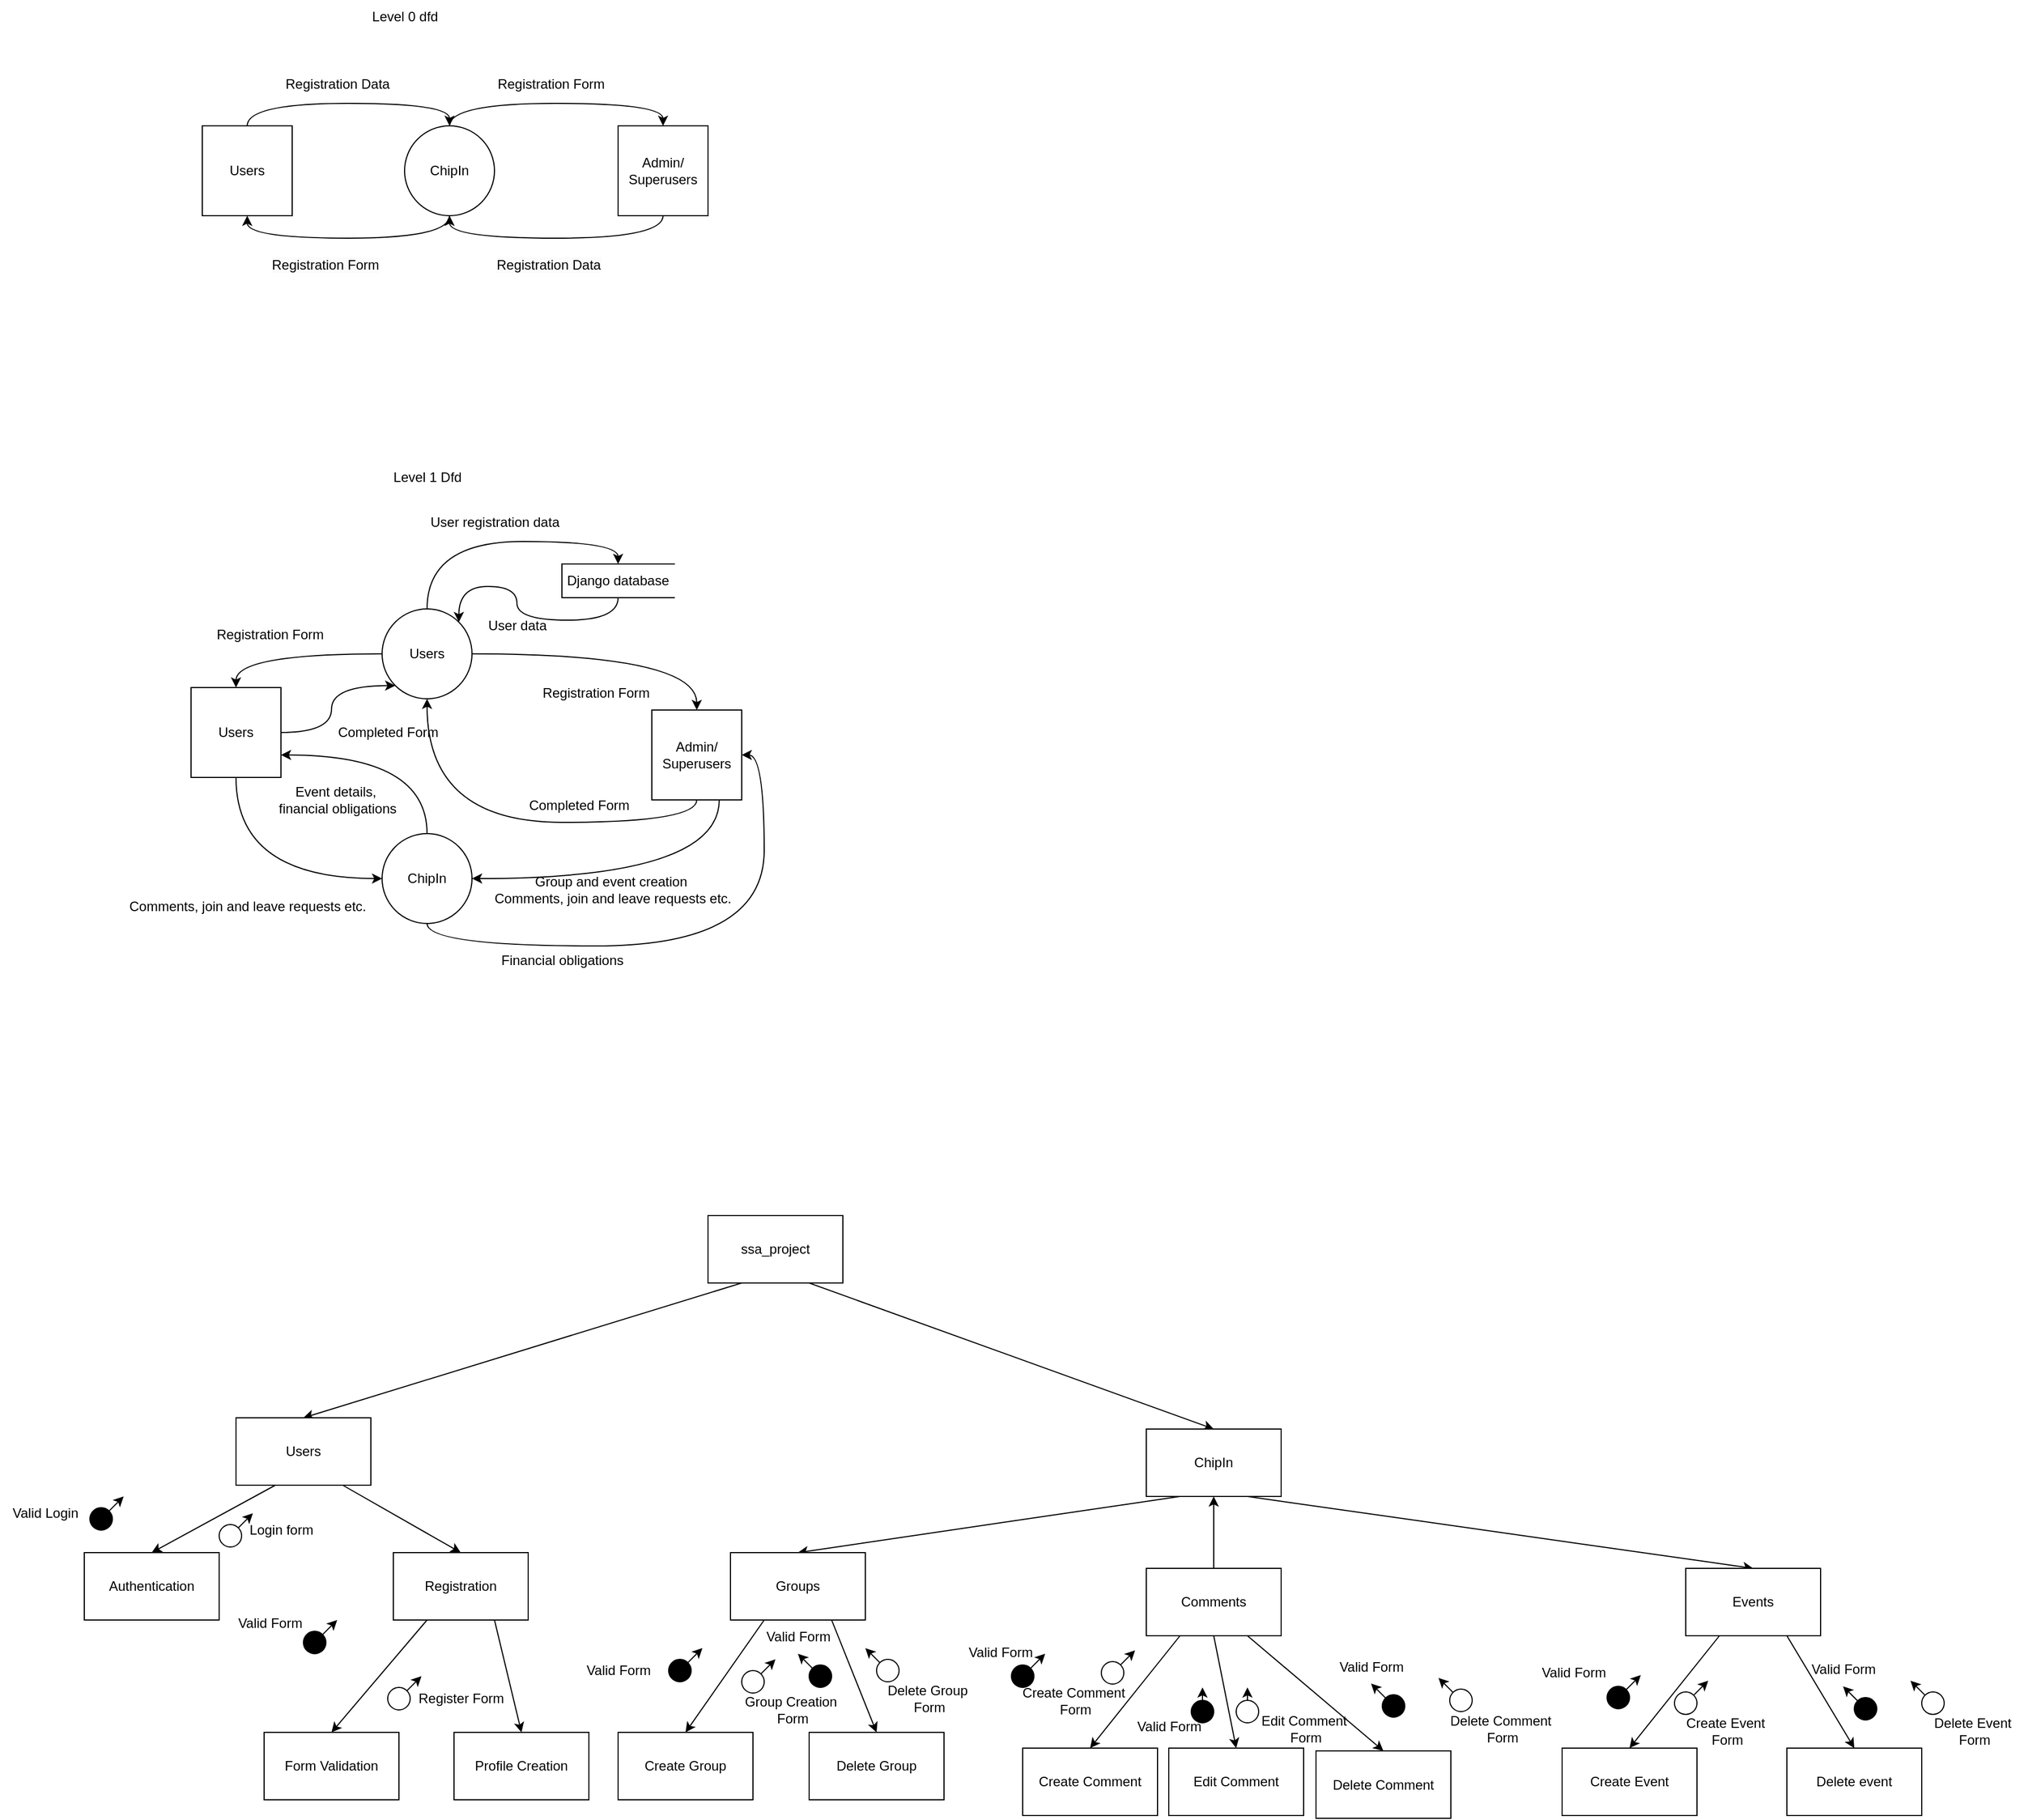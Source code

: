 <mxfile version="25.0.3">
  <diagram name="Page-1" id="mh5TE8xjFXt6lnArwRFl">
    <mxGraphModel dx="1908" dy="1236" grid="1" gridSize="10" guides="1" tooltips="1" connect="1" arrows="1" fold="1" page="1" pageScale="1" pageWidth="827" pageHeight="1169" math="0" shadow="0">
      <root>
        <mxCell id="0" />
        <mxCell id="1" parent="0" />
        <mxCell id="7SMq2916jZ5UGOuTQCkU-4" style="edgeStyle=orthogonalEdgeStyle;rounded=0;orthogonalLoop=1;jettySize=auto;html=1;exitX=0.5;exitY=0;exitDx=0;exitDy=0;entryX=0.5;entryY=0;entryDx=0;entryDy=0;curved=1;" parent="1" source="7SMq2916jZ5UGOuTQCkU-1" target="7SMq2916jZ5UGOuTQCkU-3" edge="1">
          <mxGeometry relative="1" as="geometry" />
        </mxCell>
        <mxCell id="7SMq2916jZ5UGOuTQCkU-10" style="edgeStyle=orthogonalEdgeStyle;rounded=0;orthogonalLoop=1;jettySize=auto;html=1;entryX=0.5;entryY=0;entryDx=0;entryDy=0;curved=1;exitX=0.5;exitY=0;exitDx=0;exitDy=0;" parent="1" source="7SMq2916jZ5UGOuTQCkU-2" target="7SMq2916jZ5UGOuTQCkU-1" edge="1">
          <mxGeometry relative="1" as="geometry">
            <mxPoint x="210" y="210" as="sourcePoint" />
          </mxGeometry>
        </mxCell>
        <mxCell id="7SMq2916jZ5UGOuTQCkU-1" value="ChipIn" style="ellipse;whiteSpace=wrap;html=1;aspect=fixed;" parent="1" vertex="1">
          <mxGeometry x="370" y="250" width="80" height="80" as="geometry" />
        </mxCell>
        <mxCell id="7SMq2916jZ5UGOuTQCkU-2" value="Users" style="whiteSpace=wrap;html=1;aspect=fixed;" parent="1" vertex="1">
          <mxGeometry x="190" y="250" width="80" height="80" as="geometry" />
        </mxCell>
        <mxCell id="7SMq2916jZ5UGOuTQCkU-3" value="Admin/&lt;div&gt;Superusers&lt;/div&gt;" style="whiteSpace=wrap;html=1;aspect=fixed;" parent="1" vertex="1">
          <mxGeometry x="560" y="250" width="80" height="80" as="geometry" />
        </mxCell>
        <mxCell id="7SMq2916jZ5UGOuTQCkU-7" style="edgeStyle=orthogonalEdgeStyle;rounded=0;orthogonalLoop=1;jettySize=auto;html=1;exitX=0.5;exitY=1;exitDx=0;exitDy=0;entryX=0.5;entryY=1;entryDx=0;entryDy=0;curved=1;" parent="1" source="7SMq2916jZ5UGOuTQCkU-3" target="7SMq2916jZ5UGOuTQCkU-1" edge="1">
          <mxGeometry relative="1" as="geometry">
            <mxPoint x="420" y="380" as="sourcePoint" />
            <mxPoint x="610" y="380" as="targetPoint" />
          </mxGeometry>
        </mxCell>
        <mxCell id="7SMq2916jZ5UGOuTQCkU-12" style="edgeStyle=orthogonalEdgeStyle;rounded=0;orthogonalLoop=1;jettySize=auto;html=1;exitX=0.5;exitY=1;exitDx=0;exitDy=0;entryX=0.5;entryY=1;entryDx=0;entryDy=0;curved=1;" parent="1" source="7SMq2916jZ5UGOuTQCkU-1" target="7SMq2916jZ5UGOuTQCkU-2" edge="1">
          <mxGeometry relative="1" as="geometry">
            <mxPoint x="430" y="390" as="sourcePoint" />
            <mxPoint x="250" y="390" as="targetPoint" />
          </mxGeometry>
        </mxCell>
        <mxCell id="7SMq2916jZ5UGOuTQCkU-13" value="Registration Data" style="text;html=1;align=center;verticalAlign=middle;resizable=0;points=[];autosize=1;strokeColor=none;fillColor=none;" parent="1" vertex="1">
          <mxGeometry x="250" y="198" width="120" height="30" as="geometry" />
        </mxCell>
        <mxCell id="7SMq2916jZ5UGOuTQCkU-14" value="&lt;span style=&quot;color: rgb(0, 0, 0); font-family: Helvetica; font-size: 12px; font-style: normal; font-variant-ligatures: normal; font-variant-caps: normal; font-weight: 400; letter-spacing: normal; orphans: 2; text-align: center; text-indent: 0px; text-transform: none; widows: 2; word-spacing: 0px; -webkit-text-stroke-width: 0px; white-space: nowrap; background-color: rgb(251, 251, 251); text-decoration-thickness: initial; text-decoration-style: initial; text-decoration-color: initial; display: inline !important; float: none;&quot;&gt;Registration Data&lt;/span&gt;" style="text;whiteSpace=wrap;html=1;" parent="1" vertex="1">
          <mxGeometry x="450" y="360" width="130" height="40" as="geometry" />
        </mxCell>
        <mxCell id="7SMq2916jZ5UGOuTQCkU-15" value="Registration Form" style="text;html=1;align=center;verticalAlign=middle;resizable=0;points=[];autosize=1;strokeColor=none;fillColor=none;" parent="1" vertex="1">
          <mxGeometry x="440" y="198" width="120" height="30" as="geometry" />
        </mxCell>
        <mxCell id="7SMq2916jZ5UGOuTQCkU-16" value="&lt;span style=&quot;color: rgb(0, 0, 0); font-family: Helvetica; font-size: 12px; font-style: normal; font-variant-ligatures: normal; font-variant-caps: normal; font-weight: 400; letter-spacing: normal; orphans: 2; text-align: center; text-indent: 0px; text-transform: none; widows: 2; word-spacing: 0px; -webkit-text-stroke-width: 0px; white-space: nowrap; background-color: rgb(251, 251, 251); text-decoration-thickness: initial; text-decoration-style: initial; text-decoration-color: initial; display: inline !important; float: none;&quot;&gt;Registration Form&lt;/span&gt;" style="text;whiteSpace=wrap;html=1;" parent="1" vertex="1">
          <mxGeometry x="250" y="360" width="130" height="40" as="geometry" />
        </mxCell>
        <mxCell id="7SMq2916jZ5UGOuTQCkU-46" style="edgeStyle=orthogonalEdgeStyle;rounded=0;orthogonalLoop=1;jettySize=auto;html=1;exitX=0.5;exitY=0;exitDx=0;exitDy=0;entryX=1;entryY=0.75;entryDx=0;entryDy=0;curved=1;" parent="1" source="7SMq2916jZ5UGOuTQCkU-19" target="7SMq2916jZ5UGOuTQCkU-29" edge="1">
          <mxGeometry relative="1" as="geometry" />
        </mxCell>
        <mxCell id="7SMq2916jZ5UGOuTQCkU-50" style="edgeStyle=orthogonalEdgeStyle;rounded=0;orthogonalLoop=1;jettySize=auto;html=1;exitX=0.5;exitY=1;exitDx=0;exitDy=0;entryX=1;entryY=0.5;entryDx=0;entryDy=0;curved=1;" parent="1" source="7SMq2916jZ5UGOuTQCkU-19" target="7SMq2916jZ5UGOuTQCkU-30" edge="1">
          <mxGeometry relative="1" as="geometry" />
        </mxCell>
        <mxCell id="7SMq2916jZ5UGOuTQCkU-19" value="ChipIn" style="ellipse;whiteSpace=wrap;html=1;aspect=fixed;" parent="1" vertex="1">
          <mxGeometry x="350" y="880" width="80" height="80" as="geometry" />
        </mxCell>
        <mxCell id="7SMq2916jZ5UGOuTQCkU-32" style="edgeStyle=orthogonalEdgeStyle;rounded=0;orthogonalLoop=1;jettySize=auto;html=1;exitX=0.5;exitY=0;exitDx=0;exitDy=0;entryX=0.5;entryY=0;entryDx=0;entryDy=0;curved=1;" parent="1" source="7SMq2916jZ5UGOuTQCkU-28" target="7SMq2916jZ5UGOuTQCkU-31" edge="1">
          <mxGeometry relative="1" as="geometry" />
        </mxCell>
        <mxCell id="7SMq2916jZ5UGOuTQCkU-36" style="edgeStyle=orthogonalEdgeStyle;rounded=0;orthogonalLoop=1;jettySize=auto;html=1;exitX=0;exitY=0.5;exitDx=0;exitDy=0;entryX=0.5;entryY=0;entryDx=0;entryDy=0;curved=1;" parent="1" source="7SMq2916jZ5UGOuTQCkU-28" target="7SMq2916jZ5UGOuTQCkU-29" edge="1">
          <mxGeometry relative="1" as="geometry" />
        </mxCell>
        <mxCell id="7SMq2916jZ5UGOuTQCkU-28" value="Users" style="ellipse;whiteSpace=wrap;html=1;aspect=fixed;" parent="1" vertex="1">
          <mxGeometry x="350" y="680" width="80" height="80" as="geometry" />
        </mxCell>
        <mxCell id="7SMq2916jZ5UGOuTQCkU-38" style="edgeStyle=orthogonalEdgeStyle;rounded=0;orthogonalLoop=1;jettySize=auto;html=1;exitX=1;exitY=0.5;exitDx=0;exitDy=0;entryX=0;entryY=1;entryDx=0;entryDy=0;curved=1;" parent="1" source="7SMq2916jZ5UGOuTQCkU-29" target="7SMq2916jZ5UGOuTQCkU-28" edge="1">
          <mxGeometry relative="1" as="geometry" />
        </mxCell>
        <mxCell id="7SMq2916jZ5UGOuTQCkU-45" style="edgeStyle=orthogonalEdgeStyle;rounded=0;orthogonalLoop=1;jettySize=auto;html=1;exitX=0.5;exitY=1;exitDx=0;exitDy=0;entryX=0;entryY=0.5;entryDx=0;entryDy=0;curved=1;" parent="1" source="7SMq2916jZ5UGOuTQCkU-29" target="7SMq2916jZ5UGOuTQCkU-19" edge="1">
          <mxGeometry relative="1" as="geometry" />
        </mxCell>
        <mxCell id="7SMq2916jZ5UGOuTQCkU-29" value="Users" style="whiteSpace=wrap;html=1;aspect=fixed;" parent="1" vertex="1">
          <mxGeometry x="180" y="750" width="80" height="80" as="geometry" />
        </mxCell>
        <mxCell id="7SMq2916jZ5UGOuTQCkU-49" style="edgeStyle=orthogonalEdgeStyle;rounded=0;orthogonalLoop=1;jettySize=auto;html=1;exitX=0.75;exitY=1;exitDx=0;exitDy=0;entryX=1;entryY=0.5;entryDx=0;entryDy=0;curved=1;" parent="1" source="7SMq2916jZ5UGOuTQCkU-30" target="7SMq2916jZ5UGOuTQCkU-19" edge="1">
          <mxGeometry relative="1" as="geometry" />
        </mxCell>
        <mxCell id="7SMq2916jZ5UGOuTQCkU-30" value="Admin/&lt;div&gt;Superusers&lt;/div&gt;" style="whiteSpace=wrap;html=1;aspect=fixed;" parent="1" vertex="1">
          <mxGeometry x="590" y="770" width="80" height="80" as="geometry" />
        </mxCell>
        <mxCell id="7SMq2916jZ5UGOuTQCkU-33" style="edgeStyle=orthogonalEdgeStyle;rounded=0;orthogonalLoop=1;jettySize=auto;html=1;exitX=0.5;exitY=1;exitDx=0;exitDy=0;entryX=1;entryY=0;entryDx=0;entryDy=0;curved=1;" parent="1" source="7SMq2916jZ5UGOuTQCkU-31" target="7SMq2916jZ5UGOuTQCkU-28" edge="1">
          <mxGeometry relative="1" as="geometry" />
        </mxCell>
        <mxCell id="7SMq2916jZ5UGOuTQCkU-31" value="Django database" style="html=1;dashed=0;whiteSpace=wrap;shape=partialRectangle;right=0;" parent="1" vertex="1">
          <mxGeometry x="510" y="640" width="100" height="30" as="geometry" />
        </mxCell>
        <mxCell id="7SMq2916jZ5UGOuTQCkU-34" value="User data" style="text;html=1;align=center;verticalAlign=middle;resizable=0;points=[];autosize=1;strokeColor=none;fillColor=none;" parent="1" vertex="1">
          <mxGeometry x="430" y="680" width="80" height="30" as="geometry" />
        </mxCell>
        <mxCell id="7SMq2916jZ5UGOuTQCkU-35" value="User registration data" style="text;html=1;align=center;verticalAlign=middle;resizable=0;points=[];autosize=1;strokeColor=none;fillColor=none;" parent="1" vertex="1">
          <mxGeometry x="380" y="588" width="140" height="30" as="geometry" />
        </mxCell>
        <mxCell id="7SMq2916jZ5UGOuTQCkU-37" value="Registration Form" style="text;html=1;align=center;verticalAlign=middle;resizable=0;points=[];autosize=1;strokeColor=none;fillColor=none;" parent="1" vertex="1">
          <mxGeometry x="190" y="688" width="120" height="30" as="geometry" />
        </mxCell>
        <mxCell id="7SMq2916jZ5UGOuTQCkU-39" value="Completed Form" style="text;html=1;align=center;verticalAlign=middle;resizable=0;points=[];autosize=1;strokeColor=none;fillColor=none;" parent="1" vertex="1">
          <mxGeometry x="300" y="775" width="110" height="30" as="geometry" />
        </mxCell>
        <mxCell id="7SMq2916jZ5UGOuTQCkU-40" style="edgeStyle=orthogonalEdgeStyle;rounded=0;orthogonalLoop=1;jettySize=auto;html=1;entryX=0.5;entryY=0;entryDx=0;entryDy=0;curved=1;exitX=1;exitY=0.5;exitDx=0;exitDy=0;" parent="1" source="7SMq2916jZ5UGOuTQCkU-28" target="7SMq2916jZ5UGOuTQCkU-30" edge="1">
          <mxGeometry relative="1" as="geometry">
            <mxPoint x="600" y="700" as="sourcePoint" />
            <mxPoint x="460" y="785.5" as="targetPoint" />
          </mxGeometry>
        </mxCell>
        <mxCell id="7SMq2916jZ5UGOuTQCkU-41" style="edgeStyle=orthogonalEdgeStyle;rounded=0;orthogonalLoop=1;jettySize=auto;html=1;exitX=0.5;exitY=1;exitDx=0;exitDy=0;entryX=0.5;entryY=1;entryDx=0;entryDy=0;curved=1;" parent="1" source="7SMq2916jZ5UGOuTQCkU-30" target="7SMq2916jZ5UGOuTQCkU-28" edge="1">
          <mxGeometry relative="1" as="geometry">
            <mxPoint x="500" y="825.5" as="sourcePoint" />
            <mxPoint x="602" y="783.5" as="targetPoint" />
          </mxGeometry>
        </mxCell>
        <mxCell id="7SMq2916jZ5UGOuTQCkU-42" value="Registration Form" style="text;html=1;align=center;verticalAlign=middle;resizable=0;points=[];autosize=1;strokeColor=none;fillColor=none;" parent="1" vertex="1">
          <mxGeometry x="480" y="740" width="120" height="30" as="geometry" />
        </mxCell>
        <mxCell id="7SMq2916jZ5UGOuTQCkU-43" value="Completed Form" style="text;html=1;align=center;verticalAlign=middle;resizable=0;points=[];autosize=1;strokeColor=none;fillColor=none;" parent="1" vertex="1">
          <mxGeometry x="470" y="840" width="110" height="30" as="geometry" />
        </mxCell>
        <mxCell id="7SMq2916jZ5UGOuTQCkU-47" value="Comments, join and leave requests etc." style="text;html=1;align=center;verticalAlign=middle;resizable=0;points=[];autosize=1;strokeColor=none;fillColor=none;" parent="1" vertex="1">
          <mxGeometry x="115" y="930" width="230" height="30" as="geometry" />
        </mxCell>
        <mxCell id="7SMq2916jZ5UGOuTQCkU-48" value="Event details,&amp;nbsp;&lt;div&gt;financial obligations&lt;/div&gt;" style="text;html=1;align=center;verticalAlign=middle;resizable=0;points=[];autosize=1;strokeColor=none;fillColor=none;" parent="1" vertex="1">
          <mxGeometry x="245" y="830" width="130" height="40" as="geometry" />
        </mxCell>
        <mxCell id="7SMq2916jZ5UGOuTQCkU-51" value="Group and event creation&amp;nbsp;&lt;div&gt;Comments, join and leave requests etc.&lt;/div&gt;" style="text;html=1;align=center;verticalAlign=middle;resizable=0;points=[];autosize=1;strokeColor=none;fillColor=none;" parent="1" vertex="1">
          <mxGeometry x="440" y="910" width="230" height="40" as="geometry" />
        </mxCell>
        <mxCell id="7SMq2916jZ5UGOuTQCkU-52" value="Financial obligations" style="text;html=1;align=center;verticalAlign=middle;resizable=0;points=[];autosize=1;strokeColor=none;fillColor=none;" parent="1" vertex="1">
          <mxGeometry x="445" y="978" width="130" height="30" as="geometry" />
        </mxCell>
        <mxCell id="7SMq2916jZ5UGOuTQCkU-53" value="Level 1 Dfd" style="text;html=1;align=center;verticalAlign=middle;resizable=0;points=[];autosize=1;strokeColor=none;fillColor=none;" parent="1" vertex="1">
          <mxGeometry x="350" y="548" width="80" height="30" as="geometry" />
        </mxCell>
        <mxCell id="7SMq2916jZ5UGOuTQCkU-54" value="Level 0 dfd" style="text;html=1;align=center;verticalAlign=middle;resizable=0;points=[];autosize=1;strokeColor=none;fillColor=none;" parent="1" vertex="1">
          <mxGeometry x="330" y="138" width="80" height="30" as="geometry" />
        </mxCell>
        <mxCell id="2wG7VykAa7OX1IU5VSbJ-4" style="rounded=0;orthogonalLoop=1;jettySize=auto;html=1;exitX=0.25;exitY=1;exitDx=0;exitDy=0;entryX=0.5;entryY=0;entryDx=0;entryDy=0;" edge="1" parent="1" source="2wG7VykAa7OX1IU5VSbJ-1" target="2wG7VykAa7OX1IU5VSbJ-3">
          <mxGeometry relative="1" as="geometry" />
        </mxCell>
        <mxCell id="2wG7VykAa7OX1IU5VSbJ-5" style="rounded=0;orthogonalLoop=1;jettySize=auto;html=1;exitX=0.75;exitY=1;exitDx=0;exitDy=0;entryX=0.5;entryY=0;entryDx=0;entryDy=0;" edge="1" parent="1" source="2wG7VykAa7OX1IU5VSbJ-1" target="2wG7VykAa7OX1IU5VSbJ-2">
          <mxGeometry relative="1" as="geometry" />
        </mxCell>
        <mxCell id="2wG7VykAa7OX1IU5VSbJ-1" value="ssa_project" style="rounded=0;whiteSpace=wrap;html=1;" vertex="1" parent="1">
          <mxGeometry x="640" y="1220" width="120" height="60" as="geometry" />
        </mxCell>
        <mxCell id="2wG7VykAa7OX1IU5VSbJ-48" style="rounded=0;orthogonalLoop=1;jettySize=auto;html=1;exitX=0.25;exitY=1;exitDx=0;exitDy=0;entryX=0.5;entryY=0;entryDx=0;entryDy=0;" edge="1" parent="1" source="2wG7VykAa7OX1IU5VSbJ-2" target="2wG7VykAa7OX1IU5VSbJ-38">
          <mxGeometry relative="1" as="geometry" />
        </mxCell>
        <mxCell id="2wG7VykAa7OX1IU5VSbJ-49" style="rounded=0;orthogonalLoop=1;jettySize=auto;html=1;exitX=0.75;exitY=1;exitDx=0;exitDy=0;entryX=0.5;entryY=0;entryDx=0;entryDy=0;" edge="1" parent="1" source="2wG7VykAa7OX1IU5VSbJ-2" target="2wG7VykAa7OX1IU5VSbJ-28">
          <mxGeometry relative="1" as="geometry" />
        </mxCell>
        <mxCell id="2wG7VykAa7OX1IU5VSbJ-2" value="ChipIn" style="rounded=0;whiteSpace=wrap;html=1;" vertex="1" parent="1">
          <mxGeometry x="1030" y="1410" width="120" height="60" as="geometry" />
        </mxCell>
        <mxCell id="2wG7VykAa7OX1IU5VSbJ-3" value="Users" style="rounded=0;whiteSpace=wrap;html=1;" vertex="1" parent="1">
          <mxGeometry x="220" y="1400" width="120" height="60" as="geometry" />
        </mxCell>
        <mxCell id="2wG7VykAa7OX1IU5VSbJ-6" style="rounded=0;orthogonalLoop=1;jettySize=auto;html=1;exitX=0.25;exitY=1;exitDx=0;exitDy=0;entryX=0.5;entryY=0;entryDx=0;entryDy=0;" edge="1" parent="1" target="2wG7VykAa7OX1IU5VSbJ-9">
          <mxGeometry relative="1" as="geometry">
            <mxPoint x="255" y="1460" as="sourcePoint" />
          </mxGeometry>
        </mxCell>
        <mxCell id="2wG7VykAa7OX1IU5VSbJ-7" style="rounded=0;orthogonalLoop=1;jettySize=auto;html=1;exitX=0.75;exitY=1;exitDx=0;exitDy=0;entryX=0.5;entryY=0;entryDx=0;entryDy=0;" edge="1" parent="1" target="2wG7VykAa7OX1IU5VSbJ-8">
          <mxGeometry relative="1" as="geometry">
            <mxPoint x="315" y="1460" as="sourcePoint" />
          </mxGeometry>
        </mxCell>
        <mxCell id="2wG7VykAa7OX1IU5VSbJ-8" value="Registration" style="rounded=0;whiteSpace=wrap;html=1;" vertex="1" parent="1">
          <mxGeometry x="360" y="1520" width="120" height="60" as="geometry" />
        </mxCell>
        <mxCell id="2wG7VykAa7OX1IU5VSbJ-9" value="Authentication" style="rounded=0;whiteSpace=wrap;html=1;" vertex="1" parent="1">
          <mxGeometry x="85" y="1520" width="120" height="60" as="geometry" />
        </mxCell>
        <mxCell id="2wG7VykAa7OX1IU5VSbJ-10" style="rounded=0;orthogonalLoop=1;jettySize=auto;html=1;exitX=0.25;exitY=1;exitDx=0;exitDy=0;entryX=0.5;entryY=0;entryDx=0;entryDy=0;" edge="1" parent="1" target="2wG7VykAa7OX1IU5VSbJ-13" source="2wG7VykAa7OX1IU5VSbJ-8">
          <mxGeometry relative="1" as="geometry">
            <mxPoint x="385" y="1570" as="sourcePoint" />
          </mxGeometry>
        </mxCell>
        <mxCell id="2wG7VykAa7OX1IU5VSbJ-11" style="rounded=0;orthogonalLoop=1;jettySize=auto;html=1;exitX=0.75;exitY=1;exitDx=0;exitDy=0;entryX=0.5;entryY=0;entryDx=0;entryDy=0;" edge="1" parent="1" target="2wG7VykAa7OX1IU5VSbJ-12" source="2wG7VykAa7OX1IU5VSbJ-8">
          <mxGeometry relative="1" as="geometry">
            <mxPoint x="445" y="1570" as="sourcePoint" />
          </mxGeometry>
        </mxCell>
        <mxCell id="2wG7VykAa7OX1IU5VSbJ-12" value="Profile Creation" style="rounded=0;whiteSpace=wrap;html=1;" vertex="1" parent="1">
          <mxGeometry x="414" y="1680" width="120" height="60" as="geometry" />
        </mxCell>
        <mxCell id="2wG7VykAa7OX1IU5VSbJ-13" value="Form Validation" style="rounded=0;whiteSpace=wrap;html=1;" vertex="1" parent="1">
          <mxGeometry x="245" y="1680" width="120" height="60" as="geometry" />
        </mxCell>
        <mxCell id="2wG7VykAa7OX1IU5VSbJ-15" value="Valid Login" style="text;html=1;align=center;verticalAlign=middle;resizable=0;points=[];autosize=1;strokeColor=none;fillColor=none;" vertex="1" parent="1">
          <mxGeometry x="10" y="1470" width="80" height="30" as="geometry" />
        </mxCell>
        <mxCell id="2wG7VykAa7OX1IU5VSbJ-20" style="rounded=0;orthogonalLoop=1;jettySize=auto;html=1;exitX=1;exitY=0;exitDx=0;exitDy=0;" edge="1" parent="1" source="2wG7VykAa7OX1IU5VSbJ-18">
          <mxGeometry relative="1" as="geometry">
            <mxPoint x="310" y="1580" as="targetPoint" />
          </mxGeometry>
        </mxCell>
        <mxCell id="2wG7VykAa7OX1IU5VSbJ-18" value="" style="ellipse;whiteSpace=wrap;html=1;aspect=fixed;fillColor=#000000;" vertex="1" parent="1">
          <mxGeometry x="280" y="1590" width="20" height="20" as="geometry" />
        </mxCell>
        <mxCell id="2wG7VykAa7OX1IU5VSbJ-21" value="Valid Form" style="text;html=1;align=center;verticalAlign=middle;resizable=0;points=[];autosize=1;strokeColor=none;fillColor=none;" vertex="1" parent="1">
          <mxGeometry x="210" y="1568" width="80" height="30" as="geometry" />
        </mxCell>
        <mxCell id="2wG7VykAa7OX1IU5VSbJ-24" value="Register Form" style="text;html=1;align=center;verticalAlign=middle;resizable=0;points=[];autosize=1;strokeColor=none;fillColor=none;" vertex="1" parent="1">
          <mxGeometry x="370" y="1635" width="100" height="30" as="geometry" />
        </mxCell>
        <mxCell id="2wG7VykAa7OX1IU5VSbJ-27" value="Login form" style="text;html=1;align=center;verticalAlign=middle;resizable=0;points=[];autosize=1;strokeColor=none;fillColor=none;" vertex="1" parent="1">
          <mxGeometry x="220" y="1485" width="80" height="30" as="geometry" />
        </mxCell>
        <mxCell id="2wG7VykAa7OX1IU5VSbJ-28" value="Events" style="rounded=0;whiteSpace=wrap;html=1;" vertex="1" parent="1">
          <mxGeometry x="1510" y="1534" width="120" height="60" as="geometry" />
        </mxCell>
        <mxCell id="2wG7VykAa7OX1IU5VSbJ-29" style="rounded=0;orthogonalLoop=1;jettySize=auto;html=1;exitX=0.25;exitY=1;exitDx=0;exitDy=0;entryX=0.5;entryY=0;entryDx=0;entryDy=0;" edge="1" parent="1" target="2wG7VykAa7OX1IU5VSbJ-32" source="2wG7VykAa7OX1IU5VSbJ-28">
          <mxGeometry relative="1" as="geometry">
            <mxPoint x="1535" y="1584" as="sourcePoint" />
          </mxGeometry>
        </mxCell>
        <mxCell id="2wG7VykAa7OX1IU5VSbJ-30" style="rounded=0;orthogonalLoop=1;jettySize=auto;html=1;exitX=0.75;exitY=1;exitDx=0;exitDy=0;entryX=0.5;entryY=0;entryDx=0;entryDy=0;" edge="1" parent="1" target="2wG7VykAa7OX1IU5VSbJ-31" source="2wG7VykAa7OX1IU5VSbJ-28">
          <mxGeometry relative="1" as="geometry">
            <mxPoint x="1595" y="1584" as="sourcePoint" />
          </mxGeometry>
        </mxCell>
        <mxCell id="2wG7VykAa7OX1IU5VSbJ-31" value="Delete event" style="rounded=0;whiteSpace=wrap;html=1;" vertex="1" parent="1">
          <mxGeometry x="1600" y="1694" width="120" height="60" as="geometry" />
        </mxCell>
        <mxCell id="2wG7VykAa7OX1IU5VSbJ-32" value="Create Event" style="rounded=0;whiteSpace=wrap;html=1;" vertex="1" parent="1">
          <mxGeometry x="1400" y="1694" width="120" height="60" as="geometry" />
        </mxCell>
        <mxCell id="2wG7VykAa7OX1IU5VSbJ-38" value="Groups" style="rounded=0;whiteSpace=wrap;html=1;" vertex="1" parent="1">
          <mxGeometry x="660" y="1520" width="120" height="60" as="geometry" />
        </mxCell>
        <mxCell id="2wG7VykAa7OX1IU5VSbJ-39" style="rounded=0;orthogonalLoop=1;jettySize=auto;html=1;exitX=0.25;exitY=1;exitDx=0;exitDy=0;entryX=0.5;entryY=0;entryDx=0;entryDy=0;" edge="1" parent="1" target="2wG7VykAa7OX1IU5VSbJ-42" source="2wG7VykAa7OX1IU5VSbJ-38">
          <mxGeometry relative="1" as="geometry">
            <mxPoint x="685" y="1570" as="sourcePoint" />
          </mxGeometry>
        </mxCell>
        <mxCell id="2wG7VykAa7OX1IU5VSbJ-40" style="rounded=0;orthogonalLoop=1;jettySize=auto;html=1;exitX=0.75;exitY=1;exitDx=0;exitDy=0;entryX=0.5;entryY=0;entryDx=0;entryDy=0;" edge="1" parent="1" target="2wG7VykAa7OX1IU5VSbJ-41" source="2wG7VykAa7OX1IU5VSbJ-38">
          <mxGeometry relative="1" as="geometry">
            <mxPoint x="745" y="1570" as="sourcePoint" />
          </mxGeometry>
        </mxCell>
        <mxCell id="2wG7VykAa7OX1IU5VSbJ-41" value="Delete Group" style="rounded=0;whiteSpace=wrap;html=1;" vertex="1" parent="1">
          <mxGeometry x="730" y="1680" width="120" height="60" as="geometry" />
        </mxCell>
        <mxCell id="2wG7VykAa7OX1IU5VSbJ-42" value="Create Group" style="rounded=0;whiteSpace=wrap;html=1;" vertex="1" parent="1">
          <mxGeometry x="560" y="1680" width="120" height="60" as="geometry" />
        </mxCell>
        <mxCell id="2wG7VykAa7OX1IU5VSbJ-51" style="rounded=0;orthogonalLoop=1;jettySize=auto;html=1;exitX=1;exitY=0;exitDx=0;exitDy=0;" edge="1" parent="1" source="2wG7VykAa7OX1IU5VSbJ-52">
          <mxGeometry relative="1" as="geometry">
            <mxPoint x="120" y="1470" as="targetPoint" />
          </mxGeometry>
        </mxCell>
        <mxCell id="2wG7VykAa7OX1IU5VSbJ-52" value="" style="ellipse;whiteSpace=wrap;html=1;aspect=fixed;fillColor=#000000;" vertex="1" parent="1">
          <mxGeometry x="90" y="1480" width="20" height="20" as="geometry" />
        </mxCell>
        <mxCell id="2wG7VykAa7OX1IU5VSbJ-53" style="rounded=0;orthogonalLoop=1;jettySize=auto;html=1;exitX=1;exitY=0;exitDx=0;exitDy=0;" edge="1" parent="1" source="2wG7VykAa7OX1IU5VSbJ-54">
          <mxGeometry relative="1" as="geometry">
            <mxPoint x="235" y="1485" as="targetPoint" />
          </mxGeometry>
        </mxCell>
        <mxCell id="2wG7VykAa7OX1IU5VSbJ-54" value="" style="ellipse;whiteSpace=wrap;html=1;aspect=fixed;fillColor=#FFFFFF;" vertex="1" parent="1">
          <mxGeometry x="205" y="1495" width="20" height="20" as="geometry" />
        </mxCell>
        <mxCell id="2wG7VykAa7OX1IU5VSbJ-55" style="rounded=0;orthogonalLoop=1;jettySize=auto;html=1;exitX=1;exitY=0;exitDx=0;exitDy=0;" edge="1" parent="1" source="2wG7VykAa7OX1IU5VSbJ-56">
          <mxGeometry relative="1" as="geometry">
            <mxPoint x="385" y="1630" as="targetPoint" />
          </mxGeometry>
        </mxCell>
        <mxCell id="2wG7VykAa7OX1IU5VSbJ-56" value="" style="ellipse;whiteSpace=wrap;html=1;aspect=fixed;fillColor=#FFFFFF;" vertex="1" parent="1">
          <mxGeometry x="355" y="1640" width="20" height="20" as="geometry" />
        </mxCell>
        <mxCell id="2wG7VykAa7OX1IU5VSbJ-59" style="rounded=0;orthogonalLoop=1;jettySize=auto;html=1;exitX=1;exitY=0;exitDx=0;exitDy=0;" edge="1" parent="1" source="2wG7VykAa7OX1IU5VSbJ-60">
          <mxGeometry relative="1" as="geometry">
            <mxPoint x="635" y="1605" as="targetPoint" />
          </mxGeometry>
        </mxCell>
        <mxCell id="2wG7VykAa7OX1IU5VSbJ-60" value="" style="ellipse;whiteSpace=wrap;html=1;aspect=fixed;fillColor=#000000;" vertex="1" parent="1">
          <mxGeometry x="605" y="1615" width="20" height="20" as="geometry" />
        </mxCell>
        <mxCell id="2wG7VykAa7OX1IU5VSbJ-61" value="Valid Form" style="text;html=1;align=center;verticalAlign=middle;resizable=0;points=[];autosize=1;strokeColor=none;fillColor=none;" vertex="1" parent="1">
          <mxGeometry x="520" y="1610" width="80" height="30" as="geometry" />
        </mxCell>
        <mxCell id="2wG7VykAa7OX1IU5VSbJ-62" style="rounded=0;orthogonalLoop=1;jettySize=auto;html=1;exitX=1;exitY=0;exitDx=0;exitDy=0;" edge="1" parent="1" source="2wG7VykAa7OX1IU5VSbJ-63">
          <mxGeometry relative="1" as="geometry">
            <mxPoint x="700" y="1615" as="targetPoint" />
          </mxGeometry>
        </mxCell>
        <mxCell id="2wG7VykAa7OX1IU5VSbJ-63" value="" style="ellipse;whiteSpace=wrap;html=1;aspect=fixed;fillColor=#FFFFFF;gradientColor=none;" vertex="1" parent="1">
          <mxGeometry x="670" y="1625" width="20" height="20" as="geometry" />
        </mxCell>
        <mxCell id="2wG7VykAa7OX1IU5VSbJ-64" value="Group Creation&amp;nbsp;&lt;div&gt;Form&lt;/div&gt;" style="text;html=1;align=center;verticalAlign=middle;resizable=0;points=[];autosize=1;strokeColor=none;fillColor=none;" vertex="1" parent="1">
          <mxGeometry x="660" y="1640" width="110" height="40" as="geometry" />
        </mxCell>
        <mxCell id="2wG7VykAa7OX1IU5VSbJ-65" value="Valid Form" style="text;html=1;align=center;verticalAlign=middle;resizable=0;points=[];autosize=1;strokeColor=none;fillColor=none;" vertex="1" parent="1">
          <mxGeometry x="1370" y="1612" width="80" height="30" as="geometry" />
        </mxCell>
        <mxCell id="2wG7VykAa7OX1IU5VSbJ-66" style="rounded=0;orthogonalLoop=1;jettySize=auto;html=1;exitX=1;exitY=0;exitDx=0;exitDy=0;" edge="1" parent="1" source="2wG7VykAa7OX1IU5VSbJ-67">
          <mxGeometry relative="1" as="geometry">
            <mxPoint x="1470" y="1629" as="targetPoint" />
          </mxGeometry>
        </mxCell>
        <mxCell id="2wG7VykAa7OX1IU5VSbJ-67" value="" style="ellipse;whiteSpace=wrap;html=1;aspect=fixed;fillColor=#000000;" vertex="1" parent="1">
          <mxGeometry x="1440" y="1639" width="20" height="20" as="geometry" />
        </mxCell>
        <mxCell id="2wG7VykAa7OX1IU5VSbJ-68" style="rounded=0;orthogonalLoop=1;jettySize=auto;html=1;exitX=1;exitY=0;exitDx=0;exitDy=0;" edge="1" parent="1" source="2wG7VykAa7OX1IU5VSbJ-69">
          <mxGeometry relative="1" as="geometry">
            <mxPoint x="1530" y="1634" as="targetPoint" />
          </mxGeometry>
        </mxCell>
        <mxCell id="2wG7VykAa7OX1IU5VSbJ-69" value="" style="ellipse;whiteSpace=wrap;html=1;aspect=fixed;fillColor=#FFFFFF;gradientColor=none;" vertex="1" parent="1">
          <mxGeometry x="1500" y="1644" width="20" height="20" as="geometry" />
        </mxCell>
        <mxCell id="2wG7VykAa7OX1IU5VSbJ-70" value="Create Event&lt;div&gt;&amp;nbsp;Form&lt;/div&gt;" style="text;html=1;align=center;verticalAlign=middle;resizable=0;points=[];autosize=1;strokeColor=none;fillColor=none;" vertex="1" parent="1">
          <mxGeometry x="1500" y="1659" width="90" height="40" as="geometry" />
        </mxCell>
        <mxCell id="2wG7VykAa7OX1IU5VSbJ-71" value="Valid Form" style="text;html=1;align=center;verticalAlign=middle;resizable=0;points=[];autosize=1;strokeColor=none;fillColor=none;" vertex="1" parent="1">
          <mxGeometry x="1610" y="1609" width="80" height="30" as="geometry" />
        </mxCell>
        <mxCell id="2wG7VykAa7OX1IU5VSbJ-78" style="rounded=0;orthogonalLoop=1;jettySize=auto;html=1;exitX=0;exitY=0;exitDx=0;exitDy=0;" edge="1" parent="1" source="2wG7VykAa7OX1IU5VSbJ-75">
          <mxGeometry relative="1" as="geometry">
            <mxPoint x="1710" y="1634.0" as="targetPoint" />
          </mxGeometry>
        </mxCell>
        <mxCell id="2wG7VykAa7OX1IU5VSbJ-75" value="" style="ellipse;whiteSpace=wrap;html=1;aspect=fixed;fillColor=#FFFFFF;gradientColor=none;" vertex="1" parent="1">
          <mxGeometry x="1720" y="1644" width="20" height="20" as="geometry" />
        </mxCell>
        <mxCell id="2wG7VykAa7OX1IU5VSbJ-76" value="Delete Event&lt;div&gt;&amp;nbsp;Form&lt;/div&gt;" style="text;html=1;align=center;verticalAlign=middle;resizable=0;points=[];autosize=1;strokeColor=none;fillColor=none;" vertex="1" parent="1">
          <mxGeometry x="1720" y="1659" width="90" height="40" as="geometry" />
        </mxCell>
        <mxCell id="2wG7VykAa7OX1IU5VSbJ-79" style="rounded=0;orthogonalLoop=1;jettySize=auto;html=1;exitX=0;exitY=0;exitDx=0;exitDy=0;" edge="1" parent="1" source="2wG7VykAa7OX1IU5VSbJ-80">
          <mxGeometry relative="1" as="geometry">
            <mxPoint x="1650" y="1639.0" as="targetPoint" />
          </mxGeometry>
        </mxCell>
        <mxCell id="2wG7VykAa7OX1IU5VSbJ-80" value="" style="ellipse;whiteSpace=wrap;html=1;aspect=fixed;fillColor=#000000;gradientColor=none;" vertex="1" parent="1">
          <mxGeometry x="1660" y="1649" width="20" height="20" as="geometry" />
        </mxCell>
        <mxCell id="2wG7VykAa7OX1IU5VSbJ-81" value="Valid Form" style="text;html=1;align=center;verticalAlign=middle;resizable=0;points=[];autosize=1;strokeColor=none;fillColor=none;" vertex="1" parent="1">
          <mxGeometry x="680" y="1580" width="80" height="30" as="geometry" />
        </mxCell>
        <mxCell id="2wG7VykAa7OX1IU5VSbJ-82" style="rounded=0;orthogonalLoop=1;jettySize=auto;html=1;exitX=0;exitY=0;exitDx=0;exitDy=0;" edge="1" parent="1" source="2wG7VykAa7OX1IU5VSbJ-83">
          <mxGeometry relative="1" as="geometry">
            <mxPoint x="780" y="1605.0" as="targetPoint" />
          </mxGeometry>
        </mxCell>
        <mxCell id="2wG7VykAa7OX1IU5VSbJ-83" value="" style="ellipse;whiteSpace=wrap;html=1;aspect=fixed;fillColor=#FFFFFF;gradientColor=none;" vertex="1" parent="1">
          <mxGeometry x="790" y="1615" width="20" height="20" as="geometry" />
        </mxCell>
        <mxCell id="2wG7VykAa7OX1IU5VSbJ-84" value="Delete Group&lt;div&gt;&amp;nbsp;Form&lt;/div&gt;" style="text;html=1;align=center;verticalAlign=middle;resizable=0;points=[];autosize=1;strokeColor=none;fillColor=none;" vertex="1" parent="1">
          <mxGeometry x="790" y="1630" width="90" height="40" as="geometry" />
        </mxCell>
        <mxCell id="2wG7VykAa7OX1IU5VSbJ-85" style="rounded=0;orthogonalLoop=1;jettySize=auto;html=1;exitX=0;exitY=0;exitDx=0;exitDy=0;" edge="1" parent="1" source="2wG7VykAa7OX1IU5VSbJ-86">
          <mxGeometry relative="1" as="geometry">
            <mxPoint x="720" y="1610.0" as="targetPoint" />
          </mxGeometry>
        </mxCell>
        <mxCell id="2wG7VykAa7OX1IU5VSbJ-86" value="" style="ellipse;whiteSpace=wrap;html=1;aspect=fixed;fillColor=#000000;gradientColor=none;" vertex="1" parent="1">
          <mxGeometry x="730" y="1620" width="20" height="20" as="geometry" />
        </mxCell>
        <mxCell id="2wG7VykAa7OX1IU5VSbJ-129" style="rounded=0;orthogonalLoop=1;jettySize=auto;html=1;exitX=0.5;exitY=0;exitDx=0;exitDy=0;entryX=0.5;entryY=1;entryDx=0;entryDy=0;" edge="1" parent="1" source="2wG7VykAa7OX1IU5VSbJ-104" target="2wG7VykAa7OX1IU5VSbJ-2">
          <mxGeometry relative="1" as="geometry" />
        </mxCell>
        <mxCell id="2wG7VykAa7OX1IU5VSbJ-104" value="Comments" style="rounded=0;whiteSpace=wrap;html=1;" vertex="1" parent="1">
          <mxGeometry x="1030" y="1534" width="120" height="60" as="geometry" />
        </mxCell>
        <mxCell id="2wG7VykAa7OX1IU5VSbJ-105" style="rounded=0;orthogonalLoop=1;jettySize=auto;html=1;exitX=0.25;exitY=1;exitDx=0;exitDy=0;entryX=0.5;entryY=0;entryDx=0;entryDy=0;" edge="1" parent="1" source="2wG7VykAa7OX1IU5VSbJ-104" target="2wG7VykAa7OX1IU5VSbJ-108">
          <mxGeometry relative="1" as="geometry">
            <mxPoint x="1055" y="1584" as="sourcePoint" />
          </mxGeometry>
        </mxCell>
        <mxCell id="2wG7VykAa7OX1IU5VSbJ-106" style="rounded=0;orthogonalLoop=1;jettySize=auto;html=1;exitX=0.75;exitY=1;exitDx=0;exitDy=0;entryX=0.5;entryY=0;entryDx=0;entryDy=0;" edge="1" parent="1" source="2wG7VykAa7OX1IU5VSbJ-104" target="2wG7VykAa7OX1IU5VSbJ-107">
          <mxGeometry relative="1" as="geometry">
            <mxPoint x="1115" y="1584" as="sourcePoint" />
          </mxGeometry>
        </mxCell>
        <mxCell id="2wG7VykAa7OX1IU5VSbJ-107" value="Delete Comment" style="rounded=0;whiteSpace=wrap;html=1;" vertex="1" parent="1">
          <mxGeometry x="1181" y="1696.5" width="120" height="60" as="geometry" />
        </mxCell>
        <mxCell id="2wG7VykAa7OX1IU5VSbJ-108" value="Create Comment" style="rounded=0;whiteSpace=wrap;html=1;" vertex="1" parent="1">
          <mxGeometry x="920" y="1694" width="120" height="60" as="geometry" />
        </mxCell>
        <mxCell id="2wG7VykAa7OX1IU5VSbJ-109" value="Valid Form" style="text;html=1;align=center;verticalAlign=middle;resizable=0;points=[];autosize=1;strokeColor=none;fillColor=none;" vertex="1" parent="1">
          <mxGeometry x="860" y="1594" width="80" height="30" as="geometry" />
        </mxCell>
        <mxCell id="2wG7VykAa7OX1IU5VSbJ-110" style="rounded=0;orthogonalLoop=1;jettySize=auto;html=1;exitX=1;exitY=0;exitDx=0;exitDy=0;" edge="1" parent="1" source="2wG7VykAa7OX1IU5VSbJ-111">
          <mxGeometry relative="1" as="geometry">
            <mxPoint x="940" y="1610" as="targetPoint" />
          </mxGeometry>
        </mxCell>
        <mxCell id="2wG7VykAa7OX1IU5VSbJ-111" value="" style="ellipse;whiteSpace=wrap;html=1;aspect=fixed;fillColor=#000000;" vertex="1" parent="1">
          <mxGeometry x="910" y="1620" width="20" height="20" as="geometry" />
        </mxCell>
        <mxCell id="2wG7VykAa7OX1IU5VSbJ-112" style="rounded=0;orthogonalLoop=1;jettySize=auto;html=1;exitX=1;exitY=0;exitDx=0;exitDy=0;" edge="1" parent="1" source="2wG7VykAa7OX1IU5VSbJ-113">
          <mxGeometry relative="1" as="geometry">
            <mxPoint x="1020" y="1607" as="targetPoint" />
          </mxGeometry>
        </mxCell>
        <mxCell id="2wG7VykAa7OX1IU5VSbJ-113" value="" style="ellipse;whiteSpace=wrap;html=1;aspect=fixed;fillColor=#FFFFFF;gradientColor=none;" vertex="1" parent="1">
          <mxGeometry x="990" y="1617" width="20" height="20" as="geometry" />
        </mxCell>
        <mxCell id="2wG7VykAa7OX1IU5VSbJ-114" value="Create Comment&lt;div&gt;&amp;nbsp;Form&lt;/div&gt;" style="text;html=1;align=center;verticalAlign=middle;resizable=0;points=[];autosize=1;strokeColor=none;fillColor=none;" vertex="1" parent="1">
          <mxGeometry x="910" y="1631.5" width="110" height="40" as="geometry" />
        </mxCell>
        <mxCell id="2wG7VykAa7OX1IU5VSbJ-115" value="Valid Form" style="text;html=1;align=center;verticalAlign=middle;resizable=0;points=[];autosize=1;strokeColor=none;fillColor=none;" vertex="1" parent="1">
          <mxGeometry x="1190" y="1606.5" width="80" height="30" as="geometry" />
        </mxCell>
        <mxCell id="2wG7VykAa7OX1IU5VSbJ-116" style="rounded=0;orthogonalLoop=1;jettySize=auto;html=1;exitX=0;exitY=0;exitDx=0;exitDy=0;" edge="1" parent="1" source="2wG7VykAa7OX1IU5VSbJ-117">
          <mxGeometry relative="1" as="geometry">
            <mxPoint x="1290" y="1631.5" as="targetPoint" />
          </mxGeometry>
        </mxCell>
        <mxCell id="2wG7VykAa7OX1IU5VSbJ-117" value="" style="ellipse;whiteSpace=wrap;html=1;aspect=fixed;fillColor=#FFFFFF;gradientColor=none;" vertex="1" parent="1">
          <mxGeometry x="1300" y="1641.5" width="20" height="20" as="geometry" />
        </mxCell>
        <mxCell id="2wG7VykAa7OX1IU5VSbJ-118" value="Delete Comment&lt;div&gt;&amp;nbsp;Form&lt;/div&gt;" style="text;html=1;align=center;verticalAlign=middle;resizable=0;points=[];autosize=1;strokeColor=none;fillColor=none;" vertex="1" parent="1">
          <mxGeometry x="1290" y="1656.5" width="110" height="40" as="geometry" />
        </mxCell>
        <mxCell id="2wG7VykAa7OX1IU5VSbJ-119" style="rounded=0;orthogonalLoop=1;jettySize=auto;html=1;exitX=0;exitY=0;exitDx=0;exitDy=0;" edge="1" parent="1" source="2wG7VykAa7OX1IU5VSbJ-120">
          <mxGeometry relative="1" as="geometry">
            <mxPoint x="1230" y="1636.5" as="targetPoint" />
          </mxGeometry>
        </mxCell>
        <mxCell id="2wG7VykAa7OX1IU5VSbJ-120" value="" style="ellipse;whiteSpace=wrap;html=1;aspect=fixed;fillColor=#000000;gradientColor=none;" vertex="1" parent="1">
          <mxGeometry x="1240" y="1646.5" width="20" height="20" as="geometry" />
        </mxCell>
        <mxCell id="2wG7VykAa7OX1IU5VSbJ-121" style="rounded=0;orthogonalLoop=1;jettySize=auto;html=1;exitX=0.5;exitY=1;exitDx=0;exitDy=0;entryX=0.5;entryY=0;entryDx=0;entryDy=0;" edge="1" parent="1" target="2wG7VykAa7OX1IU5VSbJ-122" source="2wG7VykAa7OX1IU5VSbJ-104">
          <mxGeometry relative="1" as="geometry">
            <mxPoint x="950" y="1754" as="sourcePoint" />
          </mxGeometry>
        </mxCell>
        <mxCell id="2wG7VykAa7OX1IU5VSbJ-122" value="Edit Comment" style="rounded=0;whiteSpace=wrap;html=1;" vertex="1" parent="1">
          <mxGeometry x="1050" y="1694" width="120" height="60" as="geometry" />
        </mxCell>
        <mxCell id="2wG7VykAa7OX1IU5VSbJ-123" value="Valid Form" style="text;html=1;align=center;verticalAlign=middle;resizable=0;points=[];autosize=1;strokeColor=none;fillColor=none;" vertex="1" parent="1">
          <mxGeometry x="1010" y="1660" width="80" height="30" as="geometry" />
        </mxCell>
        <mxCell id="2wG7VykAa7OX1IU5VSbJ-131" style="edgeStyle=orthogonalEdgeStyle;rounded=0;orthogonalLoop=1;jettySize=auto;html=1;exitX=0.5;exitY=0;exitDx=0;exitDy=0;" edge="1" parent="1" source="2wG7VykAa7OX1IU5VSbJ-125">
          <mxGeometry relative="1" as="geometry">
            <mxPoint x="1080" y="1640" as="targetPoint" />
          </mxGeometry>
        </mxCell>
        <mxCell id="2wG7VykAa7OX1IU5VSbJ-125" value="" style="ellipse;whiteSpace=wrap;html=1;aspect=fixed;fillColor=#000000;" vertex="1" parent="1">
          <mxGeometry x="1070" y="1651.5" width="20" height="20" as="geometry" />
        </mxCell>
        <mxCell id="2wG7VykAa7OX1IU5VSbJ-130" style="edgeStyle=orthogonalEdgeStyle;rounded=0;orthogonalLoop=1;jettySize=auto;html=1;exitX=0.5;exitY=0;exitDx=0;exitDy=0;" edge="1" parent="1" source="2wG7VykAa7OX1IU5VSbJ-127">
          <mxGeometry relative="1" as="geometry">
            <mxPoint x="1120" y="1640" as="targetPoint" />
          </mxGeometry>
        </mxCell>
        <mxCell id="2wG7VykAa7OX1IU5VSbJ-127" value="" style="ellipse;whiteSpace=wrap;html=1;aspect=fixed;fillColor=#FFFFFF;gradientColor=none;" vertex="1" parent="1">
          <mxGeometry x="1110" y="1651.5" width="20" height="20" as="geometry" />
        </mxCell>
        <mxCell id="2wG7VykAa7OX1IU5VSbJ-128" value="Edit Comment&lt;div&gt;&amp;nbsp;Form&lt;/div&gt;" style="text;html=1;align=center;verticalAlign=middle;resizable=0;points=[];autosize=1;strokeColor=none;fillColor=none;" vertex="1" parent="1">
          <mxGeometry x="1120" y="1656.5" width="100" height="40" as="geometry" />
        </mxCell>
      </root>
    </mxGraphModel>
  </diagram>
</mxfile>
